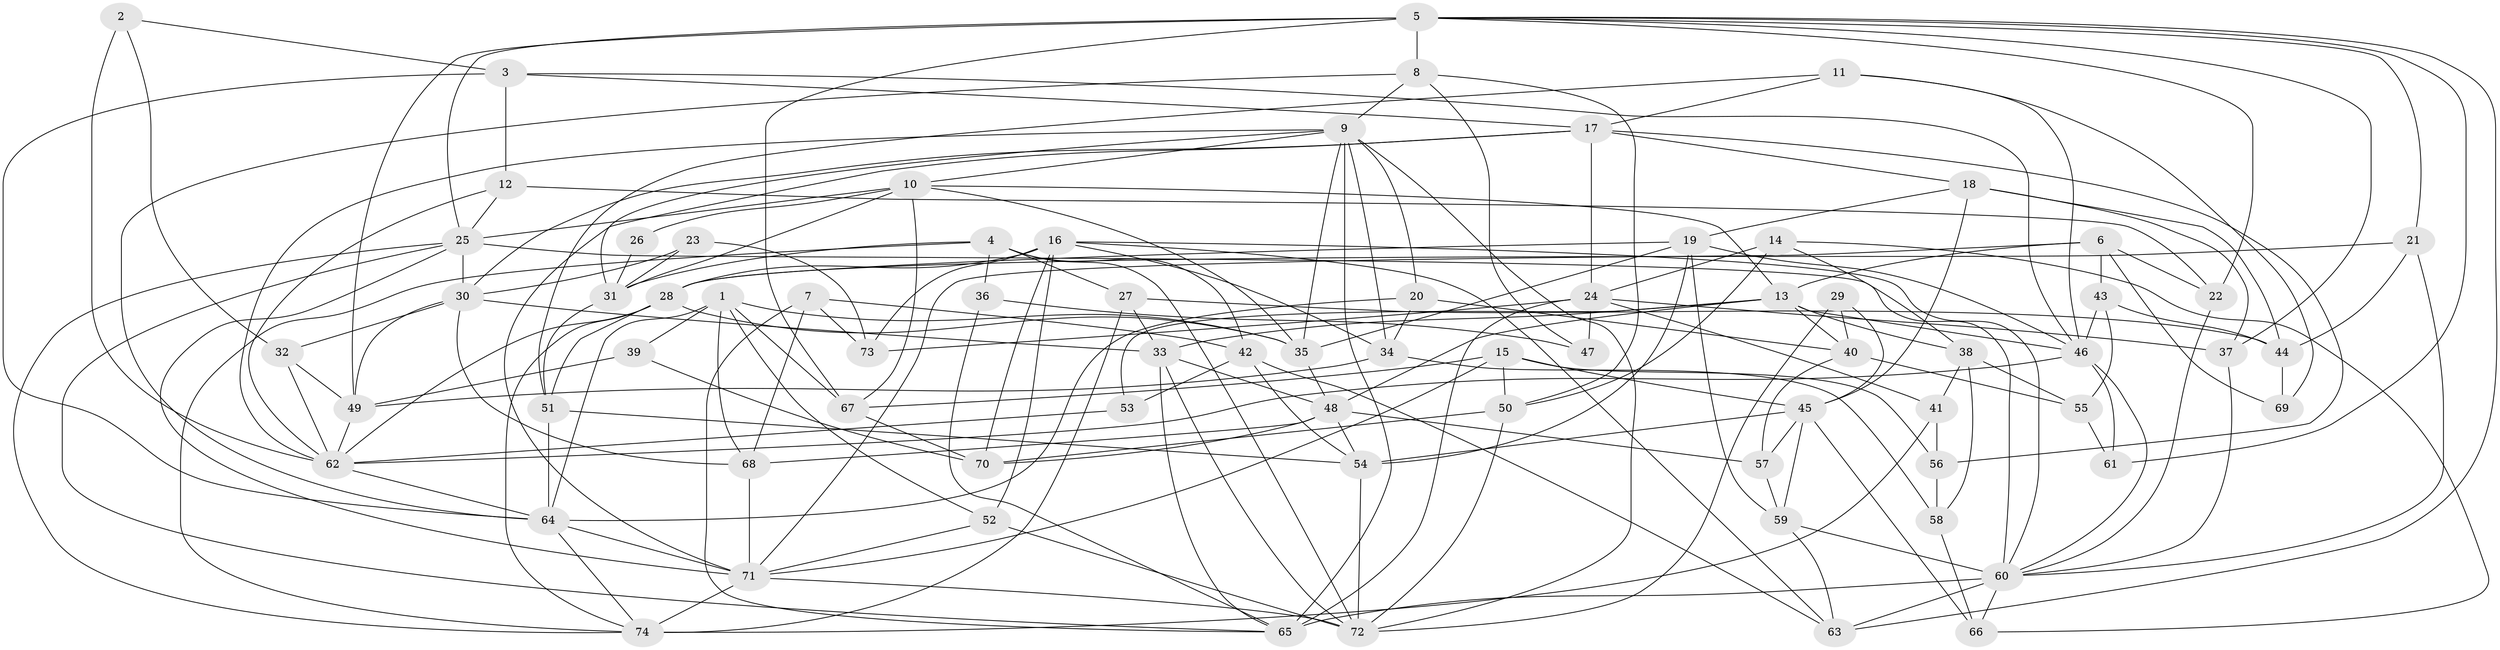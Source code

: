 // original degree distribution, {3: 0.30405405405405406, 4: 0.2702702702702703, 2: 0.11486486486486487, 5: 0.16216216216216217, 6: 0.08108108108108109, 7: 0.060810810810810814, 8: 0.006756756756756757}
// Generated by graph-tools (version 1.1) at 2025/02/03/09/25 03:02:09]
// undirected, 74 vertices, 197 edges
graph export_dot {
graph [start="1"]
  node [color=gray90,style=filled];
  1;
  2;
  3;
  4;
  5;
  6;
  7;
  8;
  9;
  10;
  11;
  12;
  13;
  14;
  15;
  16;
  17;
  18;
  19;
  20;
  21;
  22;
  23;
  24;
  25;
  26;
  27;
  28;
  29;
  30;
  31;
  32;
  33;
  34;
  35;
  36;
  37;
  38;
  39;
  40;
  41;
  42;
  43;
  44;
  45;
  46;
  47;
  48;
  49;
  50;
  51;
  52;
  53;
  54;
  55;
  56;
  57;
  58;
  59;
  60;
  61;
  62;
  63;
  64;
  65;
  66;
  67;
  68;
  69;
  70;
  71;
  72;
  73;
  74;
  1 -- 35 [weight=1.0];
  1 -- 39 [weight=1.0];
  1 -- 52 [weight=1.0];
  1 -- 64 [weight=1.0];
  1 -- 67 [weight=1.0];
  1 -- 68 [weight=1.0];
  2 -- 3 [weight=1.0];
  2 -- 32 [weight=1.0];
  2 -- 62 [weight=2.0];
  3 -- 12 [weight=1.0];
  3 -- 17 [weight=1.0];
  3 -- 46 [weight=1.0];
  3 -- 64 [weight=1.0];
  4 -- 27 [weight=1.0];
  4 -- 31 [weight=1.0];
  4 -- 36 [weight=1.0];
  4 -- 42 [weight=1.0];
  4 -- 72 [weight=1.0];
  4 -- 74 [weight=1.0];
  5 -- 8 [weight=1.0];
  5 -- 21 [weight=1.0];
  5 -- 22 [weight=1.0];
  5 -- 25 [weight=2.0];
  5 -- 37 [weight=1.0];
  5 -- 49 [weight=1.0];
  5 -- 61 [weight=1.0];
  5 -- 63 [weight=1.0];
  5 -- 67 [weight=2.0];
  6 -- 13 [weight=1.0];
  6 -- 22 [weight=1.0];
  6 -- 43 [weight=1.0];
  6 -- 69 [weight=1.0];
  6 -- 71 [weight=1.0];
  7 -- 42 [weight=1.0];
  7 -- 65 [weight=1.0];
  7 -- 68 [weight=1.0];
  7 -- 73 [weight=1.0];
  8 -- 9 [weight=1.0];
  8 -- 47 [weight=1.0];
  8 -- 50 [weight=1.0];
  8 -- 64 [weight=1.0];
  9 -- 10 [weight=1.0];
  9 -- 20 [weight=1.0];
  9 -- 31 [weight=1.0];
  9 -- 34 [weight=1.0];
  9 -- 35 [weight=1.0];
  9 -- 62 [weight=1.0];
  9 -- 65 [weight=1.0];
  9 -- 72 [weight=1.0];
  10 -- 13 [weight=1.0];
  10 -- 25 [weight=1.0];
  10 -- 26 [weight=1.0];
  10 -- 31 [weight=1.0];
  10 -- 35 [weight=1.0];
  10 -- 67 [weight=1.0];
  11 -- 17 [weight=1.0];
  11 -- 46 [weight=1.0];
  11 -- 51 [weight=1.0];
  11 -- 69 [weight=1.0];
  12 -- 22 [weight=1.0];
  12 -- 25 [weight=1.0];
  12 -- 62 [weight=1.0];
  13 -- 33 [weight=1.0];
  13 -- 38 [weight=1.0];
  13 -- 40 [weight=1.0];
  13 -- 46 [weight=1.0];
  13 -- 48 [weight=1.0];
  13 -- 53 [weight=1.0];
  14 -- 24 [weight=2.0];
  14 -- 38 [weight=1.0];
  14 -- 50 [weight=1.0];
  14 -- 66 [weight=1.0];
  15 -- 45 [weight=1.0];
  15 -- 50 [weight=1.0];
  15 -- 56 [weight=2.0];
  15 -- 67 [weight=1.0];
  15 -- 71 [weight=1.0];
  16 -- 28 [weight=1.0];
  16 -- 34 [weight=1.0];
  16 -- 52 [weight=1.0];
  16 -- 60 [weight=1.0];
  16 -- 63 [weight=1.0];
  16 -- 70 [weight=1.0];
  16 -- 73 [weight=1.0];
  17 -- 18 [weight=1.0];
  17 -- 24 [weight=1.0];
  17 -- 30 [weight=1.0];
  17 -- 56 [weight=1.0];
  17 -- 71 [weight=1.0];
  18 -- 19 [weight=1.0];
  18 -- 37 [weight=1.0];
  18 -- 44 [weight=1.0];
  18 -- 45 [weight=1.0];
  19 -- 28 [weight=1.0];
  19 -- 35 [weight=1.0];
  19 -- 46 [weight=1.0];
  19 -- 54 [weight=1.0];
  19 -- 59 [weight=2.0];
  20 -- 34 [weight=2.0];
  20 -- 40 [weight=1.0];
  20 -- 64 [weight=1.0];
  21 -- 28 [weight=1.0];
  21 -- 44 [weight=1.0];
  21 -- 60 [weight=1.0];
  22 -- 60 [weight=1.0];
  23 -- 30 [weight=1.0];
  23 -- 31 [weight=1.0];
  23 -- 73 [weight=1.0];
  24 -- 37 [weight=2.0];
  24 -- 41 [weight=2.0];
  24 -- 47 [weight=3.0];
  24 -- 65 [weight=1.0];
  24 -- 73 [weight=2.0];
  25 -- 30 [weight=1.0];
  25 -- 60 [weight=1.0];
  25 -- 65 [weight=1.0];
  25 -- 71 [weight=1.0];
  25 -- 74 [weight=1.0];
  26 -- 31 [weight=3.0];
  27 -- 33 [weight=1.0];
  27 -- 44 [weight=1.0];
  27 -- 74 [weight=1.0];
  28 -- 35 [weight=1.0];
  28 -- 51 [weight=1.0];
  28 -- 62 [weight=1.0];
  28 -- 74 [weight=1.0];
  29 -- 40 [weight=1.0];
  29 -- 45 [weight=1.0];
  29 -- 72 [weight=1.0];
  30 -- 32 [weight=1.0];
  30 -- 33 [weight=1.0];
  30 -- 49 [weight=1.0];
  30 -- 68 [weight=1.0];
  31 -- 51 [weight=1.0];
  32 -- 49 [weight=1.0];
  32 -- 62 [weight=1.0];
  33 -- 48 [weight=1.0];
  33 -- 65 [weight=1.0];
  33 -- 72 [weight=1.0];
  34 -- 49 [weight=1.0];
  34 -- 58 [weight=1.0];
  35 -- 48 [weight=1.0];
  36 -- 47 [weight=2.0];
  36 -- 65 [weight=1.0];
  37 -- 60 [weight=1.0];
  38 -- 41 [weight=1.0];
  38 -- 55 [weight=1.0];
  38 -- 58 [weight=1.0];
  39 -- 49 [weight=2.0];
  39 -- 70 [weight=1.0];
  40 -- 55 [weight=1.0];
  40 -- 57 [weight=1.0];
  41 -- 56 [weight=1.0];
  41 -- 74 [weight=2.0];
  42 -- 53 [weight=1.0];
  42 -- 54 [weight=1.0];
  42 -- 63 [weight=1.0];
  43 -- 44 [weight=1.0];
  43 -- 46 [weight=1.0];
  43 -- 55 [weight=1.0];
  44 -- 69 [weight=1.0];
  45 -- 54 [weight=2.0];
  45 -- 57 [weight=1.0];
  45 -- 59 [weight=1.0];
  45 -- 66 [weight=1.0];
  46 -- 60 [weight=1.0];
  46 -- 61 [weight=1.0];
  46 -- 62 [weight=1.0];
  48 -- 54 [weight=1.0];
  48 -- 57 [weight=1.0];
  48 -- 68 [weight=1.0];
  48 -- 70 [weight=1.0];
  49 -- 62 [weight=1.0];
  50 -- 70 [weight=1.0];
  50 -- 72 [weight=1.0];
  51 -- 54 [weight=1.0];
  51 -- 64 [weight=2.0];
  52 -- 71 [weight=1.0];
  52 -- 72 [weight=1.0];
  53 -- 62 [weight=1.0];
  54 -- 72 [weight=1.0];
  55 -- 61 [weight=1.0];
  56 -- 58 [weight=2.0];
  57 -- 59 [weight=1.0];
  58 -- 66 [weight=1.0];
  59 -- 60 [weight=1.0];
  59 -- 63 [weight=1.0];
  60 -- 63 [weight=1.0];
  60 -- 65 [weight=3.0];
  60 -- 66 [weight=1.0];
  62 -- 64 [weight=1.0];
  64 -- 71 [weight=1.0];
  64 -- 74 [weight=1.0];
  67 -- 70 [weight=1.0];
  68 -- 71 [weight=1.0];
  71 -- 72 [weight=1.0];
  71 -- 74 [weight=1.0];
}
